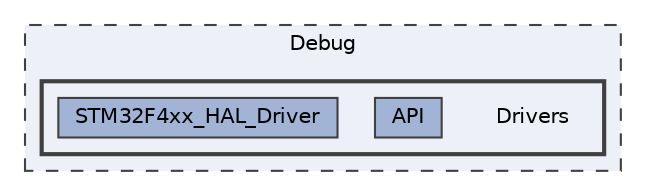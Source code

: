 digraph "Debug/Drivers"
{
 // LATEX_PDF_SIZE
  bgcolor="transparent";
  edge [fontname=Helvetica,fontsize=10,labelfontname=Helvetica,labelfontsize=10];
  node [fontname=Helvetica,fontsize=10,shape=box,height=0.2,width=0.4];
  compound=true
  subgraph clusterdir_faa8bedbcbaa373d57b77d9219afda20 {
    graph [ bgcolor="#edf0f7", pencolor="grey25", label="Debug", fontname=Helvetica,fontsize=10 style="filled,dashed", URL="dir_faa8bedbcbaa373d57b77d9219afda20.html",tooltip=""]
  subgraph clusterdir_825c031ab2a396f0caa2e2876b01ae22 {
    graph [ bgcolor="#edf0f7", pencolor="grey25", label="", fontname=Helvetica,fontsize=10 style="filled,bold", URL="dir_825c031ab2a396f0caa2e2876b01ae22.html",tooltip=""]
    dir_825c031ab2a396f0caa2e2876b01ae22 [shape=plaintext, label="Drivers"];
  dir_fa4a9a193cbd443aa5c3fefe64a8a6b5 [label="API", fillcolor="#a2b4d6", color="grey25", style="filled", URL="dir_fa4a9a193cbd443aa5c3fefe64a8a6b5.html",tooltip=""];
  dir_a2428608a01fde9516088e23350674c6 [label="STM32F4xx_HAL_Driver", fillcolor="#a2b4d6", color="grey25", style="filled", URL="dir_a2428608a01fde9516088e23350674c6.html",tooltip=""];
  }
  }
}
